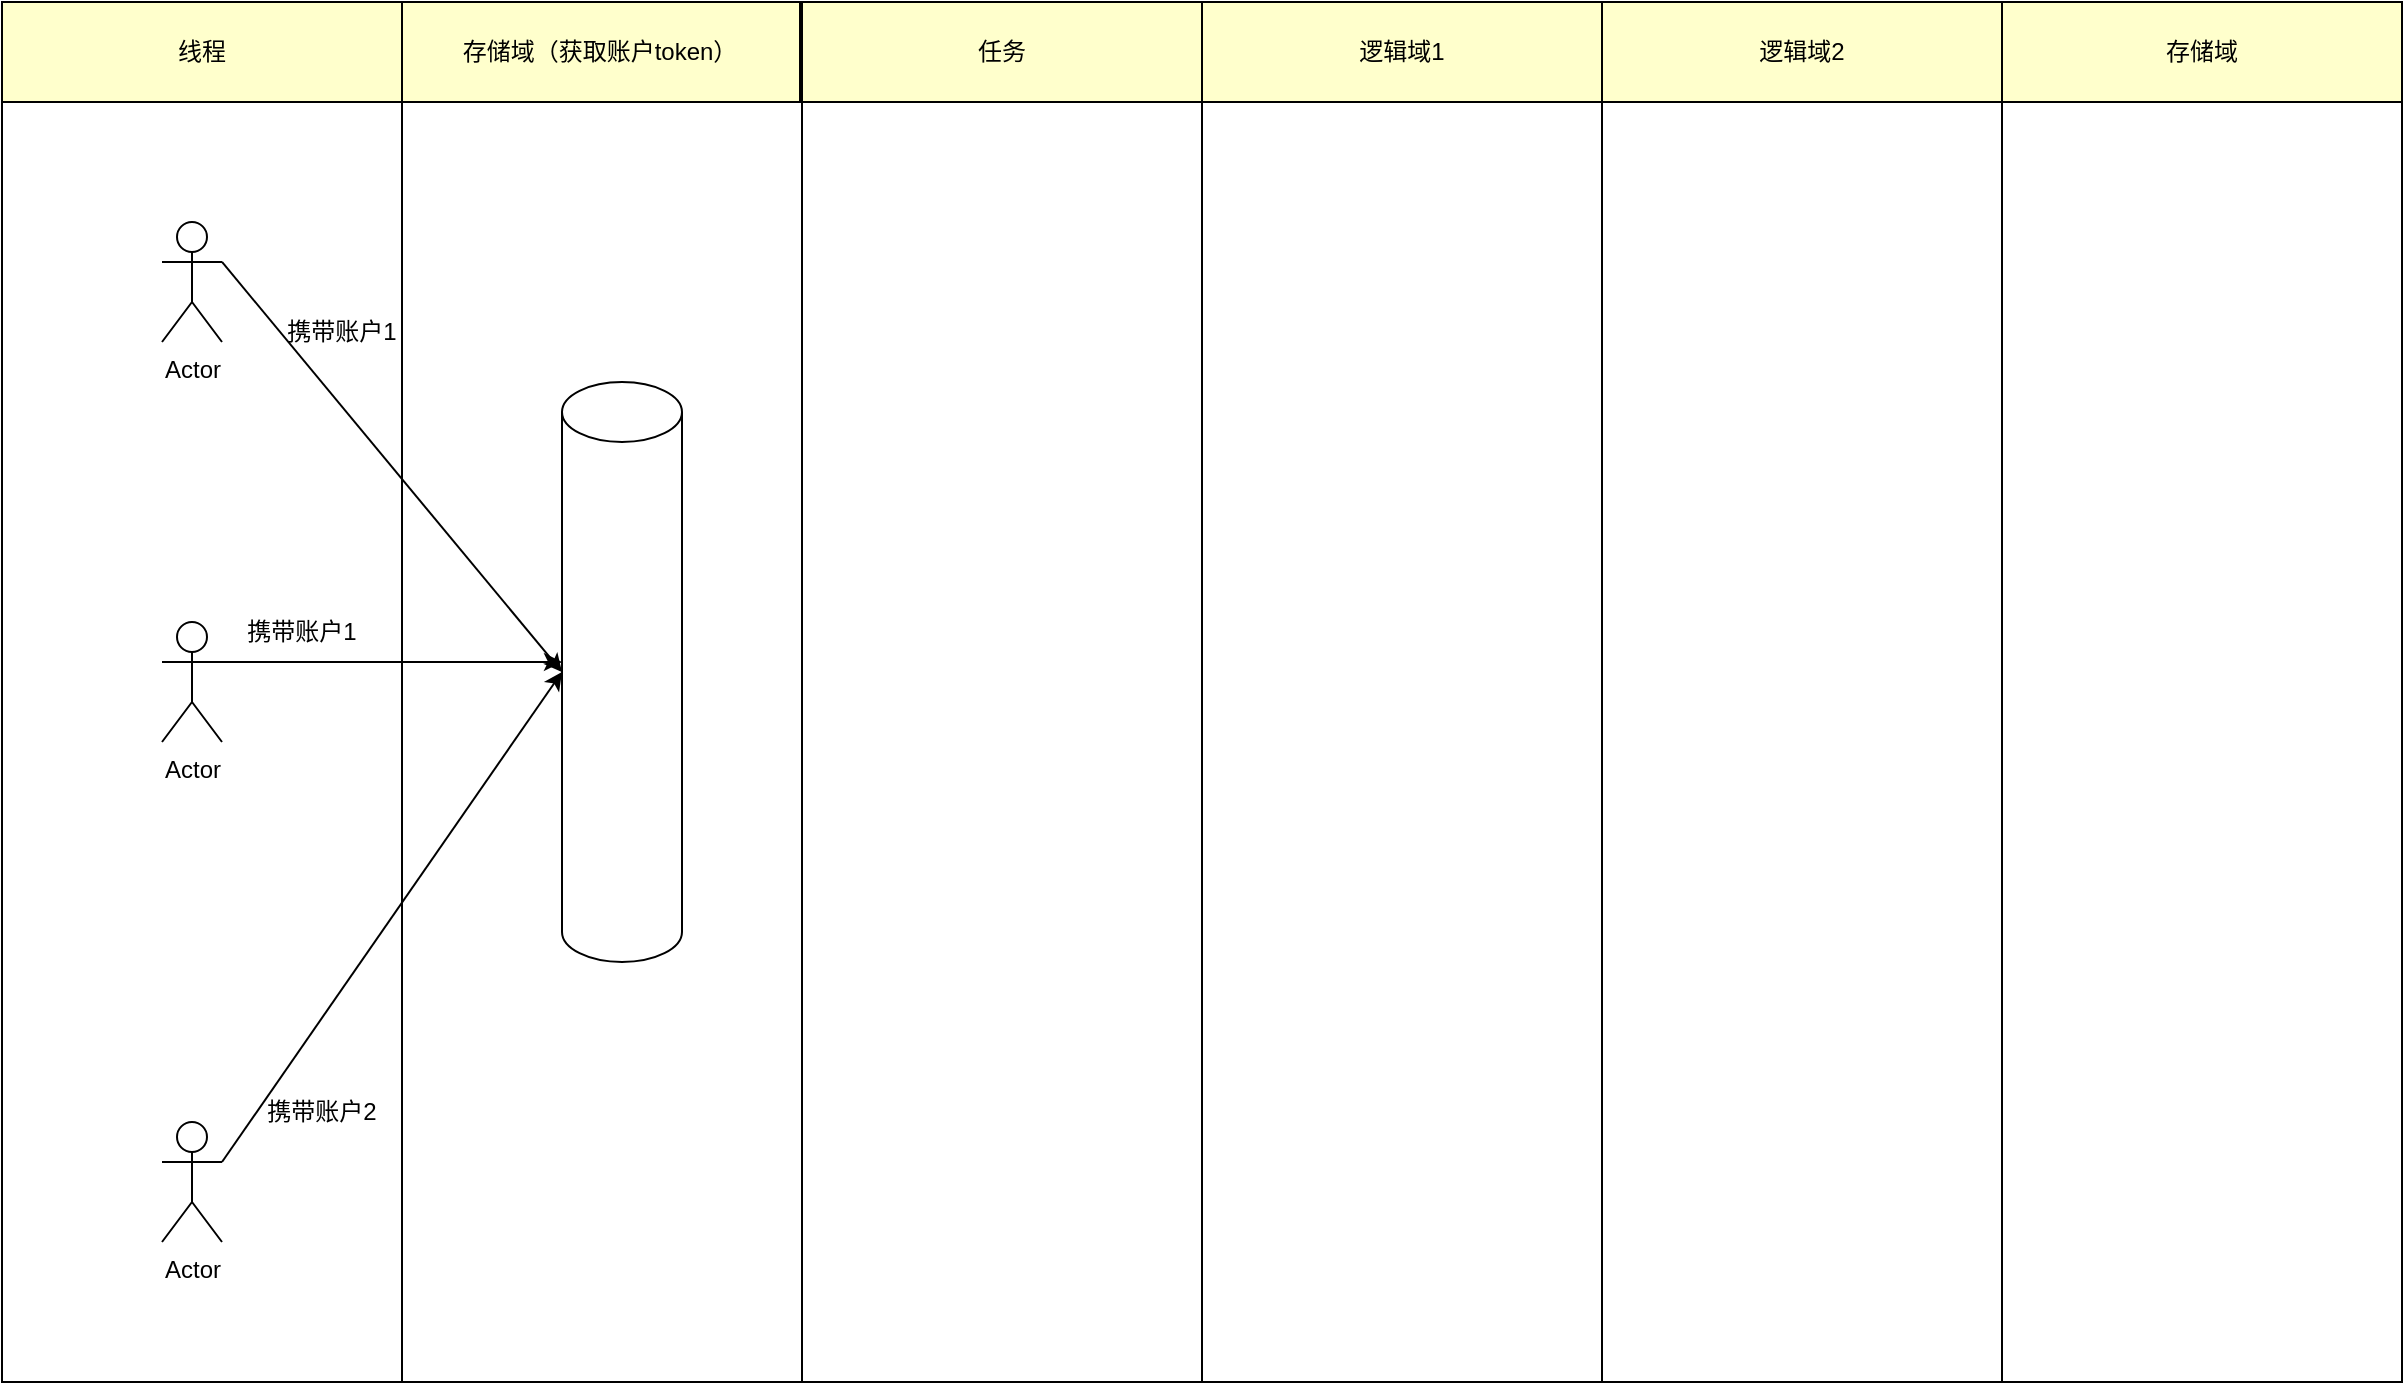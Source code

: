 <mxfile version="20.8.16" type="github">
  <diagram name="Page-1" id="58cdce13-f638-feb5-8d6f-7d28b1aa9fa0">
    <mxGraphModel dx="1434" dy="740" grid="1" gridSize="10" guides="1" tooltips="1" connect="1" arrows="1" fold="1" page="1" pageScale="1" pageWidth="1100" pageHeight="850" background="none" math="0" shadow="0">
      <root>
        <mxCell id="0" />
        <mxCell id="1" parent="0" />
        <mxCell id="KbzdbC2oPMSyTa5kg-LJ-1" value="" style="rounded=0;whiteSpace=wrap;html=1;" vertex="1" parent="1">
          <mxGeometry x="180" y="50" width="1190" height="690" as="geometry" />
        </mxCell>
        <mxCell id="KbzdbC2oPMSyTa5kg-LJ-17" value="" style="group" vertex="1" connectable="0" parent="1">
          <mxGeometry x="380" y="50" width="200" height="690" as="geometry" />
        </mxCell>
        <mxCell id="KbzdbC2oPMSyTa5kg-LJ-5" value="" style="rounded=0;whiteSpace=wrap;html=1;" vertex="1" parent="KbzdbC2oPMSyTa5kg-LJ-17">
          <mxGeometry width="200" height="690" as="geometry" />
        </mxCell>
        <mxCell id="KbzdbC2oPMSyTa5kg-LJ-6" value="存储域（获取账户token）" style="rounded=0;whiteSpace=wrap;html=1;fillColor=#FFFFCC;" vertex="1" parent="KbzdbC2oPMSyTa5kg-LJ-17">
          <mxGeometry x="-1" width="200" height="50" as="geometry" />
        </mxCell>
        <mxCell id="KbzdbC2oPMSyTa5kg-LJ-31" value="" style="shape=cylinder3;whiteSpace=wrap;html=1;boundedLbl=1;backgroundOutline=1;size=15;fillColor=#FFFFFF;gradientColor=none;" vertex="1" parent="KbzdbC2oPMSyTa5kg-LJ-17">
          <mxGeometry x="80" y="190" width="60" height="290" as="geometry" />
        </mxCell>
        <mxCell id="KbzdbC2oPMSyTa5kg-LJ-18" value="" style="group" vertex="1" connectable="0" parent="1">
          <mxGeometry x="580" y="50" width="200" height="690" as="geometry" />
        </mxCell>
        <mxCell id="KbzdbC2oPMSyTa5kg-LJ-8" value="" style="rounded=0;whiteSpace=wrap;html=1;" vertex="1" parent="KbzdbC2oPMSyTa5kg-LJ-18">
          <mxGeometry width="200" height="690" as="geometry" />
        </mxCell>
        <mxCell id="KbzdbC2oPMSyTa5kg-LJ-9" value="任务" style="rounded=0;whiteSpace=wrap;html=1;fillColor=#FFFFCC;" vertex="1" parent="KbzdbC2oPMSyTa5kg-LJ-18">
          <mxGeometry width="200" height="50" as="geometry" />
        </mxCell>
        <mxCell id="KbzdbC2oPMSyTa5kg-LJ-19" value="" style="group" vertex="1" connectable="0" parent="1">
          <mxGeometry x="780" y="50" width="200" height="690" as="geometry" />
        </mxCell>
        <mxCell id="KbzdbC2oPMSyTa5kg-LJ-11" value="" style="rounded=0;whiteSpace=wrap;html=1;" vertex="1" parent="KbzdbC2oPMSyTa5kg-LJ-19">
          <mxGeometry width="200" height="690" as="geometry" />
        </mxCell>
        <mxCell id="KbzdbC2oPMSyTa5kg-LJ-12" value="逻辑域1" style="rounded=0;whiteSpace=wrap;html=1;fillColor=#FFFFCC;" vertex="1" parent="KbzdbC2oPMSyTa5kg-LJ-19">
          <mxGeometry width="200" height="50" as="geometry" />
        </mxCell>
        <mxCell id="KbzdbC2oPMSyTa5kg-LJ-20" value="" style="group" vertex="1" connectable="0" parent="1">
          <mxGeometry x="980" y="50" width="200" height="690" as="geometry" />
        </mxCell>
        <mxCell id="KbzdbC2oPMSyTa5kg-LJ-13" value="" style="rounded=0;whiteSpace=wrap;html=1;" vertex="1" parent="KbzdbC2oPMSyTa5kg-LJ-20">
          <mxGeometry width="200" height="690" as="geometry" />
        </mxCell>
        <mxCell id="KbzdbC2oPMSyTa5kg-LJ-14" value="逻辑域2" style="rounded=0;whiteSpace=wrap;html=1;fillColor=#FFFFCC;" vertex="1" parent="KbzdbC2oPMSyTa5kg-LJ-20">
          <mxGeometry width="200" height="50" as="geometry" />
        </mxCell>
        <mxCell id="KbzdbC2oPMSyTa5kg-LJ-21" value="" style="group" vertex="1" connectable="0" parent="1">
          <mxGeometry x="1180" y="50" width="200" height="690" as="geometry" />
        </mxCell>
        <mxCell id="KbzdbC2oPMSyTa5kg-LJ-15" value="" style="rounded=0;whiteSpace=wrap;html=1;" vertex="1" parent="KbzdbC2oPMSyTa5kg-LJ-21">
          <mxGeometry width="200" height="690" as="geometry" />
        </mxCell>
        <mxCell id="KbzdbC2oPMSyTa5kg-LJ-16" value="存储域" style="rounded=0;whiteSpace=wrap;html=1;fillColor=#FFFFCC;" vertex="1" parent="KbzdbC2oPMSyTa5kg-LJ-21">
          <mxGeometry width="200" height="50" as="geometry" />
        </mxCell>
        <mxCell id="KbzdbC2oPMSyTa5kg-LJ-4" value="" style="group;fillColor=#E84A1A;strokeColor=#82b366;" vertex="1" connectable="0" parent="1">
          <mxGeometry x="180" y="50" width="200" height="690" as="geometry" />
        </mxCell>
        <mxCell id="KbzdbC2oPMSyTa5kg-LJ-2" value="" style="rounded=0;whiteSpace=wrap;html=1;" vertex="1" parent="KbzdbC2oPMSyTa5kg-LJ-4">
          <mxGeometry width="200" height="690" as="geometry" />
        </mxCell>
        <mxCell id="KbzdbC2oPMSyTa5kg-LJ-3" value="线程" style="rounded=0;whiteSpace=wrap;html=1;fillColor=#FFFFCC;" vertex="1" parent="KbzdbC2oPMSyTa5kg-LJ-4">
          <mxGeometry width="200" height="50" as="geometry" />
        </mxCell>
        <mxCell id="KbzdbC2oPMSyTa5kg-LJ-22" value="Actor" style="shape=umlActor;verticalLabelPosition=bottom;verticalAlign=top;html=1;outlineConnect=0;fillColor=#FFFFFF;gradientColor=none;" vertex="1" parent="KbzdbC2oPMSyTa5kg-LJ-4">
          <mxGeometry x="80" y="110" width="30" height="60" as="geometry" />
        </mxCell>
        <mxCell id="KbzdbC2oPMSyTa5kg-LJ-27" value="Actor" style="shape=umlActor;verticalLabelPosition=bottom;verticalAlign=top;html=1;outlineConnect=0;fillColor=#FFFFFF;gradientColor=none;" vertex="1" parent="KbzdbC2oPMSyTa5kg-LJ-4">
          <mxGeometry x="80" y="310" width="30" height="60" as="geometry" />
        </mxCell>
        <mxCell id="KbzdbC2oPMSyTa5kg-LJ-28" value="Actor" style="shape=umlActor;verticalLabelPosition=bottom;verticalAlign=top;html=1;outlineConnect=0;fillColor=#FFFFFF;gradientColor=none;" vertex="1" parent="KbzdbC2oPMSyTa5kg-LJ-4">
          <mxGeometry x="80" y="560" width="30" height="60" as="geometry" />
        </mxCell>
        <mxCell id="KbzdbC2oPMSyTa5kg-LJ-33" value="" style="endArrow=classic;html=1;rounded=0;" edge="1" parent="KbzdbC2oPMSyTa5kg-LJ-4">
          <mxGeometry width="50" height="50" relative="1" as="geometry">
            <mxPoint x="110" y="330" as="sourcePoint" />
            <mxPoint x="280" y="330" as="targetPoint" />
          </mxGeometry>
        </mxCell>
        <mxCell id="KbzdbC2oPMSyTa5kg-LJ-34" value="" style="endArrow=classic;html=1;rounded=0;" edge="1" parent="KbzdbC2oPMSyTa5kg-LJ-4">
          <mxGeometry width="50" height="50" relative="1" as="geometry">
            <mxPoint x="110" y="580" as="sourcePoint" />
            <mxPoint x="280" y="335" as="targetPoint" />
          </mxGeometry>
        </mxCell>
        <mxCell id="KbzdbC2oPMSyTa5kg-LJ-35" value="携带账户1" style="text;html=1;strokeColor=none;fillColor=none;align=center;verticalAlign=middle;whiteSpace=wrap;rounded=0;" vertex="1" parent="KbzdbC2oPMSyTa5kg-LJ-4">
          <mxGeometry x="140" y="150" width="60" height="30" as="geometry" />
        </mxCell>
        <mxCell id="KbzdbC2oPMSyTa5kg-LJ-45" value="携带账户1" style="text;html=1;strokeColor=none;fillColor=none;align=center;verticalAlign=middle;whiteSpace=wrap;rounded=0;" vertex="1" parent="KbzdbC2oPMSyTa5kg-LJ-4">
          <mxGeometry x="120" y="300" width="60" height="30" as="geometry" />
        </mxCell>
        <mxCell id="KbzdbC2oPMSyTa5kg-LJ-47" value="携带账户2" style="text;html=1;strokeColor=none;fillColor=none;align=center;verticalAlign=middle;whiteSpace=wrap;rounded=0;" vertex="1" parent="KbzdbC2oPMSyTa5kg-LJ-4">
          <mxGeometry x="130" y="540" width="60" height="30" as="geometry" />
        </mxCell>
        <mxCell id="KbzdbC2oPMSyTa5kg-LJ-32" value="" style="endArrow=classic;html=1;rounded=0;entryX=0;entryY=0.5;entryDx=0;entryDy=0;entryPerimeter=0;exitX=1;exitY=0.333;exitDx=0;exitDy=0;exitPerimeter=0;" edge="1" parent="1" source="KbzdbC2oPMSyTa5kg-LJ-22" target="KbzdbC2oPMSyTa5kg-LJ-31">
          <mxGeometry width="50" height="50" relative="1" as="geometry">
            <mxPoint x="290" y="190" as="sourcePoint" />
            <mxPoint x="340" y="140" as="targetPoint" />
          </mxGeometry>
        </mxCell>
      </root>
    </mxGraphModel>
  </diagram>
</mxfile>
